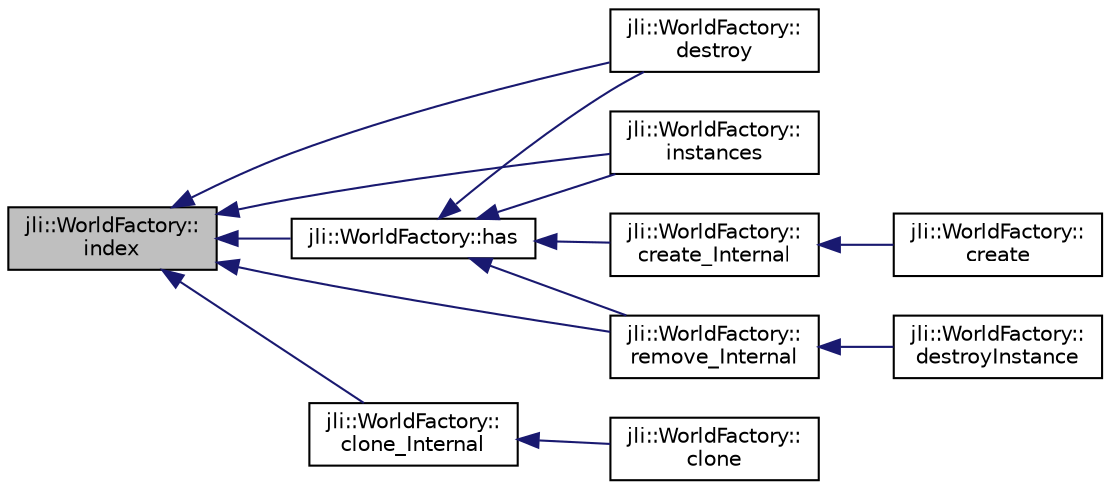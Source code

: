 digraph "jli::WorldFactory::index"
{
  edge [fontname="Helvetica",fontsize="10",labelfontname="Helvetica",labelfontsize="10"];
  node [fontname="Helvetica",fontsize="10",shape=record];
  rankdir="LR";
  Node1 [label="jli::WorldFactory::\lindex",height=0.2,width=0.4,color="black", fillcolor="grey75", style="filled", fontcolor="black"];
  Node1 -> Node2 [dir="back",color="midnightblue",fontsize="10",style="solid",fontname="Helvetica"];
  Node2 [label="jli::WorldFactory::has",height=0.2,width=0.4,color="black", fillcolor="white", style="filled",URL="$classjli_1_1_world_factory.html#a29af5f1c2a8f5e57c0dc4e9764715797"];
  Node2 -> Node3 [dir="back",color="midnightblue",fontsize="10",style="solid",fontname="Helvetica"];
  Node3 [label="jli::WorldFactory::\ldestroy",height=0.2,width=0.4,color="black", fillcolor="white", style="filled",URL="$classjli_1_1_world_factory.html#ac40ef526c98ded68e2be556995147ca5"];
  Node2 -> Node4 [dir="back",color="midnightblue",fontsize="10",style="solid",fontname="Helvetica"];
  Node4 [label="jli::WorldFactory::\linstances",height=0.2,width=0.4,color="black", fillcolor="white", style="filled",URL="$classjli_1_1_world_factory.html#a6305d49494b83a45f77c4065efe595d3"];
  Node2 -> Node5 [dir="back",color="midnightblue",fontsize="10",style="solid",fontname="Helvetica"];
  Node5 [label="jli::WorldFactory::\lcreate_Internal",height=0.2,width=0.4,color="black", fillcolor="white", style="filled",URL="$classjli_1_1_world_factory.html#a950011f467778776bffd2fe0a149293a"];
  Node5 -> Node6 [dir="back",color="midnightblue",fontsize="10",style="solid",fontname="Helvetica"];
  Node6 [label="jli::WorldFactory::\lcreate",height=0.2,width=0.4,color="black", fillcolor="white", style="filled",URL="$classjli_1_1_world_factory.html#ae84dad80ebffaf34cdc7fe95d1e7a66e"];
  Node2 -> Node7 [dir="back",color="midnightblue",fontsize="10",style="solid",fontname="Helvetica"];
  Node7 [label="jli::WorldFactory::\lremove_Internal",height=0.2,width=0.4,color="black", fillcolor="white", style="filled",URL="$classjli_1_1_world_factory.html#ac3348faaa06a437c9bdff93f0245d1e1"];
  Node7 -> Node8 [dir="back",color="midnightblue",fontsize="10",style="solid",fontname="Helvetica"];
  Node8 [label="jli::WorldFactory::\ldestroyInstance",height=0.2,width=0.4,color="black", fillcolor="white", style="filled",URL="$classjli_1_1_world_factory.html#a715756195f93bfec6f6c54640e5e09e5"];
  Node1 -> Node3 [dir="back",color="midnightblue",fontsize="10",style="solid",fontname="Helvetica"];
  Node1 -> Node4 [dir="back",color="midnightblue",fontsize="10",style="solid",fontname="Helvetica"];
  Node1 -> Node9 [dir="back",color="midnightblue",fontsize="10",style="solid",fontname="Helvetica"];
  Node9 [label="jli::WorldFactory::\lclone_Internal",height=0.2,width=0.4,color="black", fillcolor="white", style="filled",URL="$classjli_1_1_world_factory.html#aa0f13c33f5e308f48ef1db874bc897fb"];
  Node9 -> Node10 [dir="back",color="midnightblue",fontsize="10",style="solid",fontname="Helvetica"];
  Node10 [label="jli::WorldFactory::\lclone",height=0.2,width=0.4,color="black", fillcolor="white", style="filled",URL="$classjli_1_1_world_factory.html#aadc177f52ddc2a0d53259ea99fbf90df"];
  Node1 -> Node7 [dir="back",color="midnightblue",fontsize="10",style="solid",fontname="Helvetica"];
}
